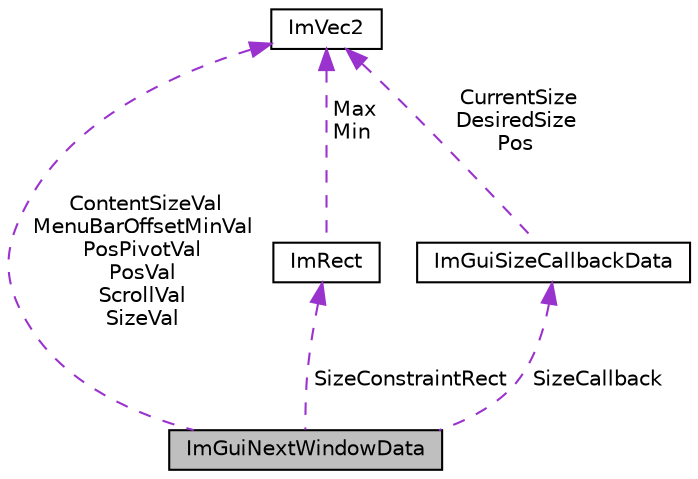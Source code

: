 digraph "ImGuiNextWindowData"
{
 // LATEX_PDF_SIZE
  edge [fontname="Helvetica",fontsize="10",labelfontname="Helvetica",labelfontsize="10"];
  node [fontname="Helvetica",fontsize="10",shape=record];
  Node1 [label="ImGuiNextWindowData",height=0.2,width=0.4,color="black", fillcolor="grey75", style="filled", fontcolor="black",tooltip=" "];
  Node2 -> Node1 [dir="back",color="darkorchid3",fontsize="10",style="dashed",label=" ContentSizeVal\nMenuBarOffsetMinVal\nPosPivotVal\nPosVal\nScrollVal\nSizeVal" ,fontname="Helvetica"];
  Node2 [label="ImVec2",height=0.2,width=0.4,color="black", fillcolor="white", style="filled",URL="$struct_im_vec2.html",tooltip=" "];
  Node3 -> Node1 [dir="back",color="darkorchid3",fontsize="10",style="dashed",label=" SizeConstraintRect" ,fontname="Helvetica"];
  Node3 [label="ImRect",height=0.2,width=0.4,color="black", fillcolor="white", style="filled",URL="$struct_im_rect.html",tooltip=" "];
  Node2 -> Node3 [dir="back",color="darkorchid3",fontsize="10",style="dashed",label=" Max\nMin" ,fontname="Helvetica"];
  Node4 -> Node1 [dir="back",color="darkorchid3",fontsize="10",style="dashed",label=" SizeCallback" ,fontname="Helvetica"];
  Node4 [label="ImGuiSizeCallbackData",height=0.2,width=0.4,color="black", fillcolor="white", style="filled",URL="$struct_im_gui_size_callback_data.html",tooltip=" "];
  Node2 -> Node4 [dir="back",color="darkorchid3",fontsize="10",style="dashed",label=" CurrentSize\nDesiredSize\nPos" ,fontname="Helvetica"];
}
